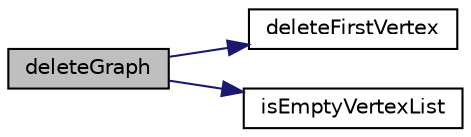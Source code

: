 digraph "deleteGraph"
{
 // LATEX_PDF_SIZE
  edge [fontname="Helvetica",fontsize="10",labelfontname="Helvetica",labelfontsize="10"];
  node [fontname="Helvetica",fontsize="10",shape=record];
  rankdir="LR";
  Node1 [label="deleteGraph",height=0.2,width=0.4,color="black", fillcolor="grey75", style="filled", fontcolor="black",tooltip=" "];
  Node1 -> Node2 [color="midnightblue",fontsize="10",style="solid",fontname="Helvetica"];
  Node2 [label="deleteFirstVertex",height=0.2,width=0.4,color="black", fillcolor="white", style="filled",URL="$graph_8c.html#a1c5e69ea83c65b71cf35d11016de4ed9",tooltip=" "];
  Node1 -> Node3 [color="midnightblue",fontsize="10",style="solid",fontname="Helvetica"];
  Node3 [label="isEmptyVertexList",height=0.2,width=0.4,color="black", fillcolor="white", style="filled",URL="$graph_8c.html#a1203008614bf8ce2b17f1bbaffecd007",tooltip=" "];
}
